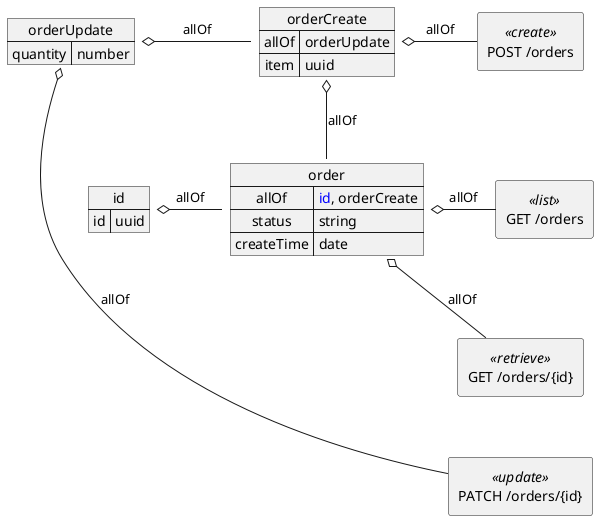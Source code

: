 @startuml

skinparam componentStyle rectangle
together {
  component "POST /orders" as create <<create>>
  component "GET /orders" as list <<list>>
  component "GET /orders/{id}" as get <<retrieve>>
  component "PATCH /orders/{id}" as update <<update>>
}

create -[hidden]-> list
list -[hidden]-> get
get -[hidden]-> update

map id {
  id => uuid
}

map orderUpdate {
  quantity => number
}

map orderCreate {
  allOf => orderUpdate
  item => uuid
}

map order {
  allOf => <font color="blue">id</font>, orderCreate
  status => string
  createTime => date
}

id o- order: allOf
orderCreate o- order: allOf

orderUpdate o- orderCreate: allOf

orderCreate o- create: allOf
order o- list: allOf
order o- get: allOf
orderUpdate o- update: allOf


@enduml